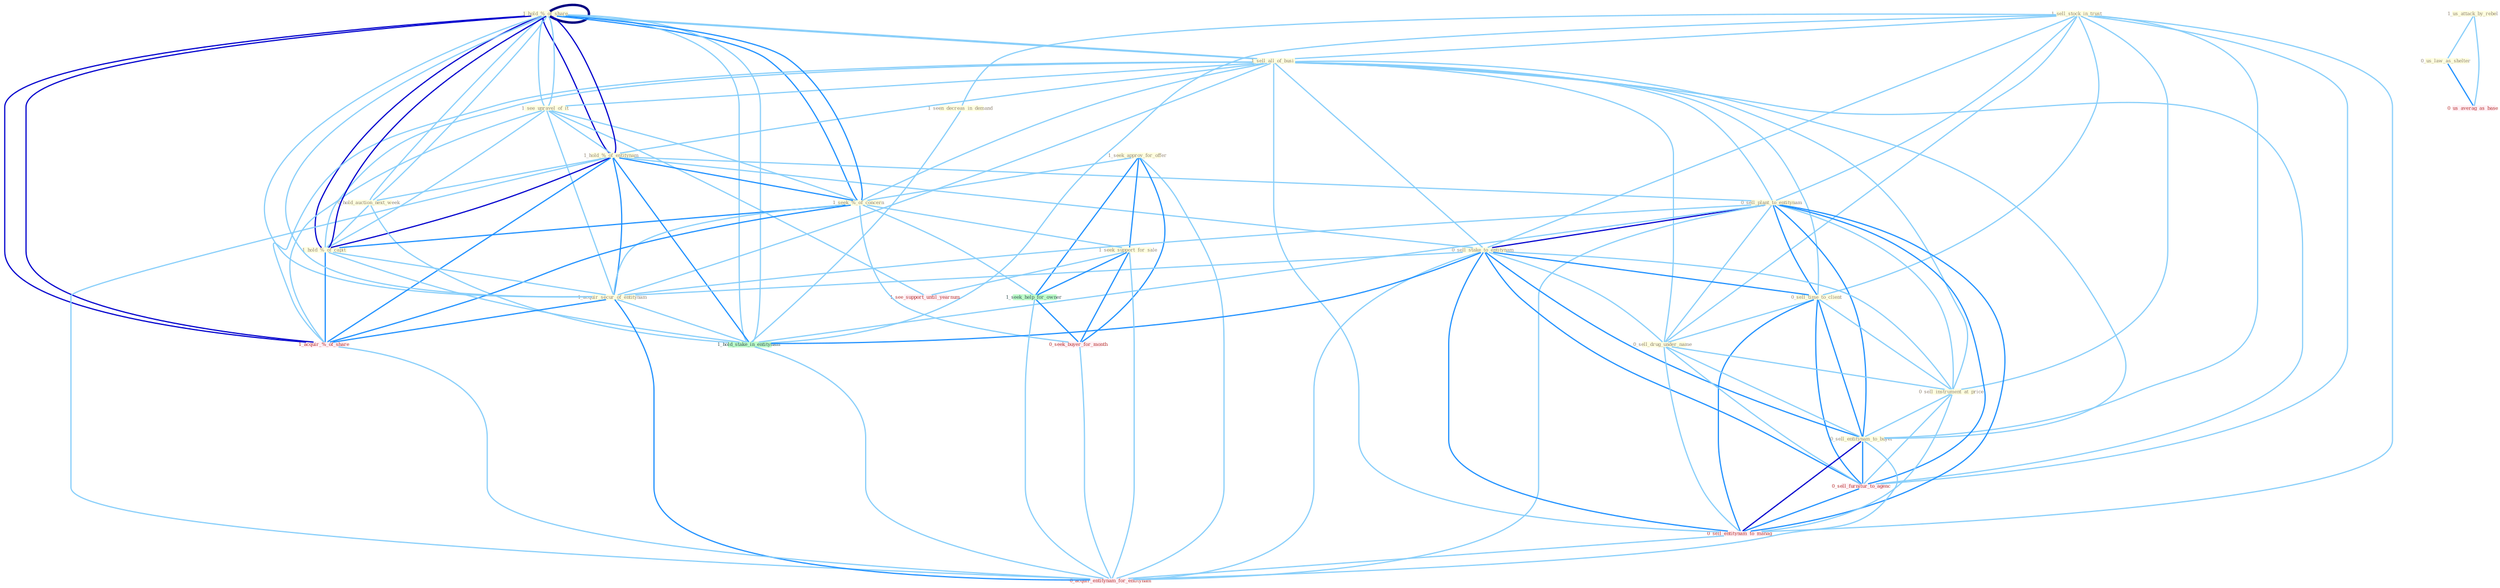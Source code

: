 Graph G{ 
    node
    [shape=polygon,style=filled,width=.5,height=.06,color="#BDFCC9",fixedsize=true,fontsize=4,
    fontcolor="#2f4f4f"];
    {node
    [color="#ffffe0", fontcolor="#8b7d6b"] "1_hold_%_of_share " "1_sell_stock_in_trust " "1_sell_all_of_busi " "1_see_unravel_of_it " "1_hold_%_of_entitynam " "1_seek_approv_for_offer " "0_hold_auction_next_week " "1_seek_%_of_concern " "1_hold_%_of_capit " "0_sell_plant_to_entitynam " "0_sell_stake_to_entitynam " "0_sell_time_to_client " "1_us_attack_by_rebel " "0_sell_drug_under_name " "0_sell_instrument_at_price " "0_sell_entitynam_to_buyer " "1_seen_decreas_in_demand " "1_seek_support_for_sale " "0_us_law_as_shelter " "1_acquir_secur_of_entitynam "}
{node [color="#fff0f5", fontcolor="#b22222"] "1_hold_%_of_share " "0_seek_buyer_for_month " "1_acquir_%_of_share " "1_see_support_until_yearnum " "0_sell_furnitur_to_agenc " "0_us_averag_as_base " "0_sell_entitynam_to_manag " "0_acquir_entitynam_for_entitynam "}
edge [color="#B0E2FF"];

	"1_hold_%_of_share " -- "1_sell_all_of_busi " [w="1", color="#87cefa" ];
	"1_hold_%_of_share " -- "1_see_unravel_of_it " [w="1", color="#87cefa" ];
	"1_hold_%_of_share " -- "1_hold_%_of_entitynam " [w="3", color="#0000cd" , len=0.6];
	"1_hold_%_of_share " -- "0_hold_auction_next_week " [w="1", color="#87cefa" ];
	"1_hold_%_of_share " -- "1_seek_%_of_concern " [w="2", color="#1e90ff" , len=0.8];
	"1_hold_%_of_share " -- "1_hold_%_of_capit " [w="3", color="#0000cd" , len=0.6];
	"1_hold_%_of_share " -- "1_acquir_secur_of_entitynam " [w="1", color="#87cefa" ];
	"1_hold_%_of_share " -- "1_hold_%_of_share " [w="4", style=bold, color="#000080", len=0.4];
	"1_hold_%_of_share " -- "1_hold_stake_in_entitynam " [w="1", color="#87cefa" ];
	"1_hold_%_of_share " -- "1_acquir_%_of_share " [w="3", color="#0000cd" , len=0.6];
	"1_sell_stock_in_trust " -- "1_sell_all_of_busi " [w="1", color="#87cefa" ];
	"1_sell_stock_in_trust " -- "0_sell_plant_to_entitynam " [w="1", color="#87cefa" ];
	"1_sell_stock_in_trust " -- "0_sell_stake_to_entitynam " [w="1", color="#87cefa" ];
	"1_sell_stock_in_trust " -- "0_sell_time_to_client " [w="1", color="#87cefa" ];
	"1_sell_stock_in_trust " -- "0_sell_drug_under_name " [w="1", color="#87cefa" ];
	"1_sell_stock_in_trust " -- "0_sell_instrument_at_price " [w="1", color="#87cefa" ];
	"1_sell_stock_in_trust " -- "0_sell_entitynam_to_buyer " [w="1", color="#87cefa" ];
	"1_sell_stock_in_trust " -- "1_seen_decreas_in_demand " [w="1", color="#87cefa" ];
	"1_sell_stock_in_trust " -- "1_hold_stake_in_entitynam " [w="1", color="#87cefa" ];
	"1_sell_stock_in_trust " -- "0_sell_furnitur_to_agenc " [w="1", color="#87cefa" ];
	"1_sell_stock_in_trust " -- "0_sell_entitynam_to_manag " [w="1", color="#87cefa" ];
	"1_sell_all_of_busi " -- "1_see_unravel_of_it " [w="1", color="#87cefa" ];
	"1_sell_all_of_busi " -- "1_hold_%_of_entitynam " [w="1", color="#87cefa" ];
	"1_sell_all_of_busi " -- "1_seek_%_of_concern " [w="1", color="#87cefa" ];
	"1_sell_all_of_busi " -- "1_hold_%_of_capit " [w="1", color="#87cefa" ];
	"1_sell_all_of_busi " -- "0_sell_plant_to_entitynam " [w="1", color="#87cefa" ];
	"1_sell_all_of_busi " -- "0_sell_stake_to_entitynam " [w="1", color="#87cefa" ];
	"1_sell_all_of_busi " -- "0_sell_time_to_client " [w="1", color="#87cefa" ];
	"1_sell_all_of_busi " -- "0_sell_drug_under_name " [w="1", color="#87cefa" ];
	"1_sell_all_of_busi " -- "0_sell_instrument_at_price " [w="1", color="#87cefa" ];
	"1_sell_all_of_busi " -- "0_sell_entitynam_to_buyer " [w="1", color="#87cefa" ];
	"1_sell_all_of_busi " -- "1_acquir_secur_of_entitynam " [w="1", color="#87cefa" ];
	"1_sell_all_of_busi " -- "1_hold_%_of_share " [w="1", color="#87cefa" ];
	"1_sell_all_of_busi " -- "1_acquir_%_of_share " [w="1", color="#87cefa" ];
	"1_sell_all_of_busi " -- "0_sell_furnitur_to_agenc " [w="1", color="#87cefa" ];
	"1_sell_all_of_busi " -- "0_sell_entitynam_to_manag " [w="1", color="#87cefa" ];
	"1_see_unravel_of_it " -- "1_hold_%_of_entitynam " [w="1", color="#87cefa" ];
	"1_see_unravel_of_it " -- "1_seek_%_of_concern " [w="1", color="#87cefa" ];
	"1_see_unravel_of_it " -- "1_hold_%_of_capit " [w="1", color="#87cefa" ];
	"1_see_unravel_of_it " -- "1_acquir_secur_of_entitynam " [w="1", color="#87cefa" ];
	"1_see_unravel_of_it " -- "1_hold_%_of_share " [w="1", color="#87cefa" ];
	"1_see_unravel_of_it " -- "1_acquir_%_of_share " [w="1", color="#87cefa" ];
	"1_see_unravel_of_it " -- "1_see_support_until_yearnum " [w="1", color="#87cefa" ];
	"1_hold_%_of_entitynam " -- "0_hold_auction_next_week " [w="1", color="#87cefa" ];
	"1_hold_%_of_entitynam " -- "1_seek_%_of_concern " [w="2", color="#1e90ff" , len=0.8];
	"1_hold_%_of_entitynam " -- "1_hold_%_of_capit " [w="3", color="#0000cd" , len=0.6];
	"1_hold_%_of_entitynam " -- "0_sell_plant_to_entitynam " [w="1", color="#87cefa" ];
	"1_hold_%_of_entitynam " -- "0_sell_stake_to_entitynam " [w="1", color="#87cefa" ];
	"1_hold_%_of_entitynam " -- "1_acquir_secur_of_entitynam " [w="2", color="#1e90ff" , len=0.8];
	"1_hold_%_of_entitynam " -- "1_hold_%_of_share " [w="3", color="#0000cd" , len=0.6];
	"1_hold_%_of_entitynam " -- "1_hold_stake_in_entitynam " [w="2", color="#1e90ff" , len=0.8];
	"1_hold_%_of_entitynam " -- "1_acquir_%_of_share " [w="2", color="#1e90ff" , len=0.8];
	"1_hold_%_of_entitynam " -- "0_acquir_entitynam_for_entitynam " [w="1", color="#87cefa" ];
	"1_seek_approv_for_offer " -- "1_seek_%_of_concern " [w="1", color="#87cefa" ];
	"1_seek_approv_for_offer " -- "1_seek_support_for_sale " [w="2", color="#1e90ff" , len=0.8];
	"1_seek_approv_for_offer " -- "1_seek_help_for_owner " [w="2", color="#1e90ff" , len=0.8];
	"1_seek_approv_for_offer " -- "0_seek_buyer_for_month " [w="2", color="#1e90ff" , len=0.8];
	"1_seek_approv_for_offer " -- "0_acquir_entitynam_for_entitynam " [w="1", color="#87cefa" ];
	"0_hold_auction_next_week " -- "1_hold_%_of_capit " [w="1", color="#87cefa" ];
	"0_hold_auction_next_week " -- "1_hold_%_of_share " [w="1", color="#87cefa" ];
	"0_hold_auction_next_week " -- "1_hold_stake_in_entitynam " [w="1", color="#87cefa" ];
	"1_seek_%_of_concern " -- "1_hold_%_of_capit " [w="2", color="#1e90ff" , len=0.8];
	"1_seek_%_of_concern " -- "1_seek_support_for_sale " [w="1", color="#87cefa" ];
	"1_seek_%_of_concern " -- "1_acquir_secur_of_entitynam " [w="1", color="#87cefa" ];
	"1_seek_%_of_concern " -- "1_hold_%_of_share " [w="2", color="#1e90ff" , len=0.8];
	"1_seek_%_of_concern " -- "1_seek_help_for_owner " [w="1", color="#87cefa" ];
	"1_seek_%_of_concern " -- "0_seek_buyer_for_month " [w="1", color="#87cefa" ];
	"1_seek_%_of_concern " -- "1_acquir_%_of_share " [w="2", color="#1e90ff" , len=0.8];
	"1_hold_%_of_capit " -- "1_acquir_secur_of_entitynam " [w="1", color="#87cefa" ];
	"1_hold_%_of_capit " -- "1_hold_%_of_share " [w="3", color="#0000cd" , len=0.6];
	"1_hold_%_of_capit " -- "1_hold_stake_in_entitynam " [w="1", color="#87cefa" ];
	"1_hold_%_of_capit " -- "1_acquir_%_of_share " [w="2", color="#1e90ff" , len=0.8];
	"0_sell_plant_to_entitynam " -- "0_sell_stake_to_entitynam " [w="3", color="#0000cd" , len=0.6];
	"0_sell_plant_to_entitynam " -- "0_sell_time_to_client " [w="2", color="#1e90ff" , len=0.8];
	"0_sell_plant_to_entitynam " -- "0_sell_drug_under_name " [w="1", color="#87cefa" ];
	"0_sell_plant_to_entitynam " -- "0_sell_instrument_at_price " [w="1", color="#87cefa" ];
	"0_sell_plant_to_entitynam " -- "0_sell_entitynam_to_buyer " [w="2", color="#1e90ff" , len=0.8];
	"0_sell_plant_to_entitynam " -- "1_acquir_secur_of_entitynam " [w="1", color="#87cefa" ];
	"0_sell_plant_to_entitynam " -- "1_hold_stake_in_entitynam " [w="1", color="#87cefa" ];
	"0_sell_plant_to_entitynam " -- "0_sell_furnitur_to_agenc " [w="2", color="#1e90ff" , len=0.8];
	"0_sell_plant_to_entitynam " -- "0_sell_entitynam_to_manag " [w="2", color="#1e90ff" , len=0.8];
	"0_sell_plant_to_entitynam " -- "0_acquir_entitynam_for_entitynam " [w="1", color="#87cefa" ];
	"0_sell_stake_to_entitynam " -- "0_sell_time_to_client " [w="2", color="#1e90ff" , len=0.8];
	"0_sell_stake_to_entitynam " -- "0_sell_drug_under_name " [w="1", color="#87cefa" ];
	"0_sell_stake_to_entitynam " -- "0_sell_instrument_at_price " [w="1", color="#87cefa" ];
	"0_sell_stake_to_entitynam " -- "0_sell_entitynam_to_buyer " [w="2", color="#1e90ff" , len=0.8];
	"0_sell_stake_to_entitynam " -- "1_acquir_secur_of_entitynam " [w="1", color="#87cefa" ];
	"0_sell_stake_to_entitynam " -- "1_hold_stake_in_entitynam " [w="2", color="#1e90ff" , len=0.8];
	"0_sell_stake_to_entitynam " -- "0_sell_furnitur_to_agenc " [w="2", color="#1e90ff" , len=0.8];
	"0_sell_stake_to_entitynam " -- "0_sell_entitynam_to_manag " [w="2", color="#1e90ff" , len=0.8];
	"0_sell_stake_to_entitynam " -- "0_acquir_entitynam_for_entitynam " [w="1", color="#87cefa" ];
	"0_sell_time_to_client " -- "0_sell_drug_under_name " [w="1", color="#87cefa" ];
	"0_sell_time_to_client " -- "0_sell_instrument_at_price " [w="1", color="#87cefa" ];
	"0_sell_time_to_client " -- "0_sell_entitynam_to_buyer " [w="2", color="#1e90ff" , len=0.8];
	"0_sell_time_to_client " -- "0_sell_furnitur_to_agenc " [w="2", color="#1e90ff" , len=0.8];
	"0_sell_time_to_client " -- "0_sell_entitynam_to_manag " [w="2", color="#1e90ff" , len=0.8];
	"1_us_attack_by_rebel " -- "0_us_law_as_shelter " [w="1", color="#87cefa" ];
	"1_us_attack_by_rebel " -- "0_us_averag_as_base " [w="1", color="#87cefa" ];
	"0_sell_drug_under_name " -- "0_sell_instrument_at_price " [w="1", color="#87cefa" ];
	"0_sell_drug_under_name " -- "0_sell_entitynam_to_buyer " [w="1", color="#87cefa" ];
	"0_sell_drug_under_name " -- "0_sell_furnitur_to_agenc " [w="1", color="#87cefa" ];
	"0_sell_drug_under_name " -- "0_sell_entitynam_to_manag " [w="1", color="#87cefa" ];
	"0_sell_instrument_at_price " -- "0_sell_entitynam_to_buyer " [w="1", color="#87cefa" ];
	"0_sell_instrument_at_price " -- "0_sell_furnitur_to_agenc " [w="1", color="#87cefa" ];
	"0_sell_instrument_at_price " -- "0_sell_entitynam_to_manag " [w="1", color="#87cefa" ];
	"0_sell_entitynam_to_buyer " -- "0_sell_furnitur_to_agenc " [w="2", color="#1e90ff" , len=0.8];
	"0_sell_entitynam_to_buyer " -- "0_sell_entitynam_to_manag " [w="3", color="#0000cd" , len=0.6];
	"0_sell_entitynam_to_buyer " -- "0_acquir_entitynam_for_entitynam " [w="1", color="#87cefa" ];
	"1_seen_decreas_in_demand " -- "1_hold_stake_in_entitynam " [w="1", color="#87cefa" ];
	"1_seek_support_for_sale " -- "1_seek_help_for_owner " [w="2", color="#1e90ff" , len=0.8];
	"1_seek_support_for_sale " -- "0_seek_buyer_for_month " [w="2", color="#1e90ff" , len=0.8];
	"1_seek_support_for_sale " -- "1_see_support_until_yearnum " [w="1", color="#87cefa" ];
	"1_seek_support_for_sale " -- "0_acquir_entitynam_for_entitynam " [w="1", color="#87cefa" ];
	"0_us_law_as_shelter " -- "0_us_averag_as_base " [w="2", color="#1e90ff" , len=0.8];
	"1_acquir_secur_of_entitynam " -- "1_hold_%_of_share " [w="1", color="#87cefa" ];
	"1_acquir_secur_of_entitynam " -- "1_hold_stake_in_entitynam " [w="1", color="#87cefa" ];
	"1_acquir_secur_of_entitynam " -- "1_acquir_%_of_share " [w="2", color="#1e90ff" , len=0.8];
	"1_acquir_secur_of_entitynam " -- "0_acquir_entitynam_for_entitynam " [w="2", color="#1e90ff" , len=0.8];
	"1_hold_%_of_share " -- "1_hold_stake_in_entitynam " [w="1", color="#87cefa" ];
	"1_hold_%_of_share " -- "1_acquir_%_of_share " [w="3", color="#0000cd" , len=0.6];
	"1_hold_stake_in_entitynam " -- "0_acquir_entitynam_for_entitynam " [w="1", color="#87cefa" ];
	"1_seek_help_for_owner " -- "0_seek_buyer_for_month " [w="2", color="#1e90ff" , len=0.8];
	"1_seek_help_for_owner " -- "0_acquir_entitynam_for_entitynam " [w="1", color="#87cefa" ];
	"0_seek_buyer_for_month " -- "0_acquir_entitynam_for_entitynam " [w="1", color="#87cefa" ];
	"1_acquir_%_of_share " -- "0_acquir_entitynam_for_entitynam " [w="1", color="#87cefa" ];
	"0_sell_furnitur_to_agenc " -- "0_sell_entitynam_to_manag " [w="2", color="#1e90ff" , len=0.8];
	"0_sell_entitynam_to_manag " -- "0_acquir_entitynam_for_entitynam " [w="1", color="#87cefa" ];
}